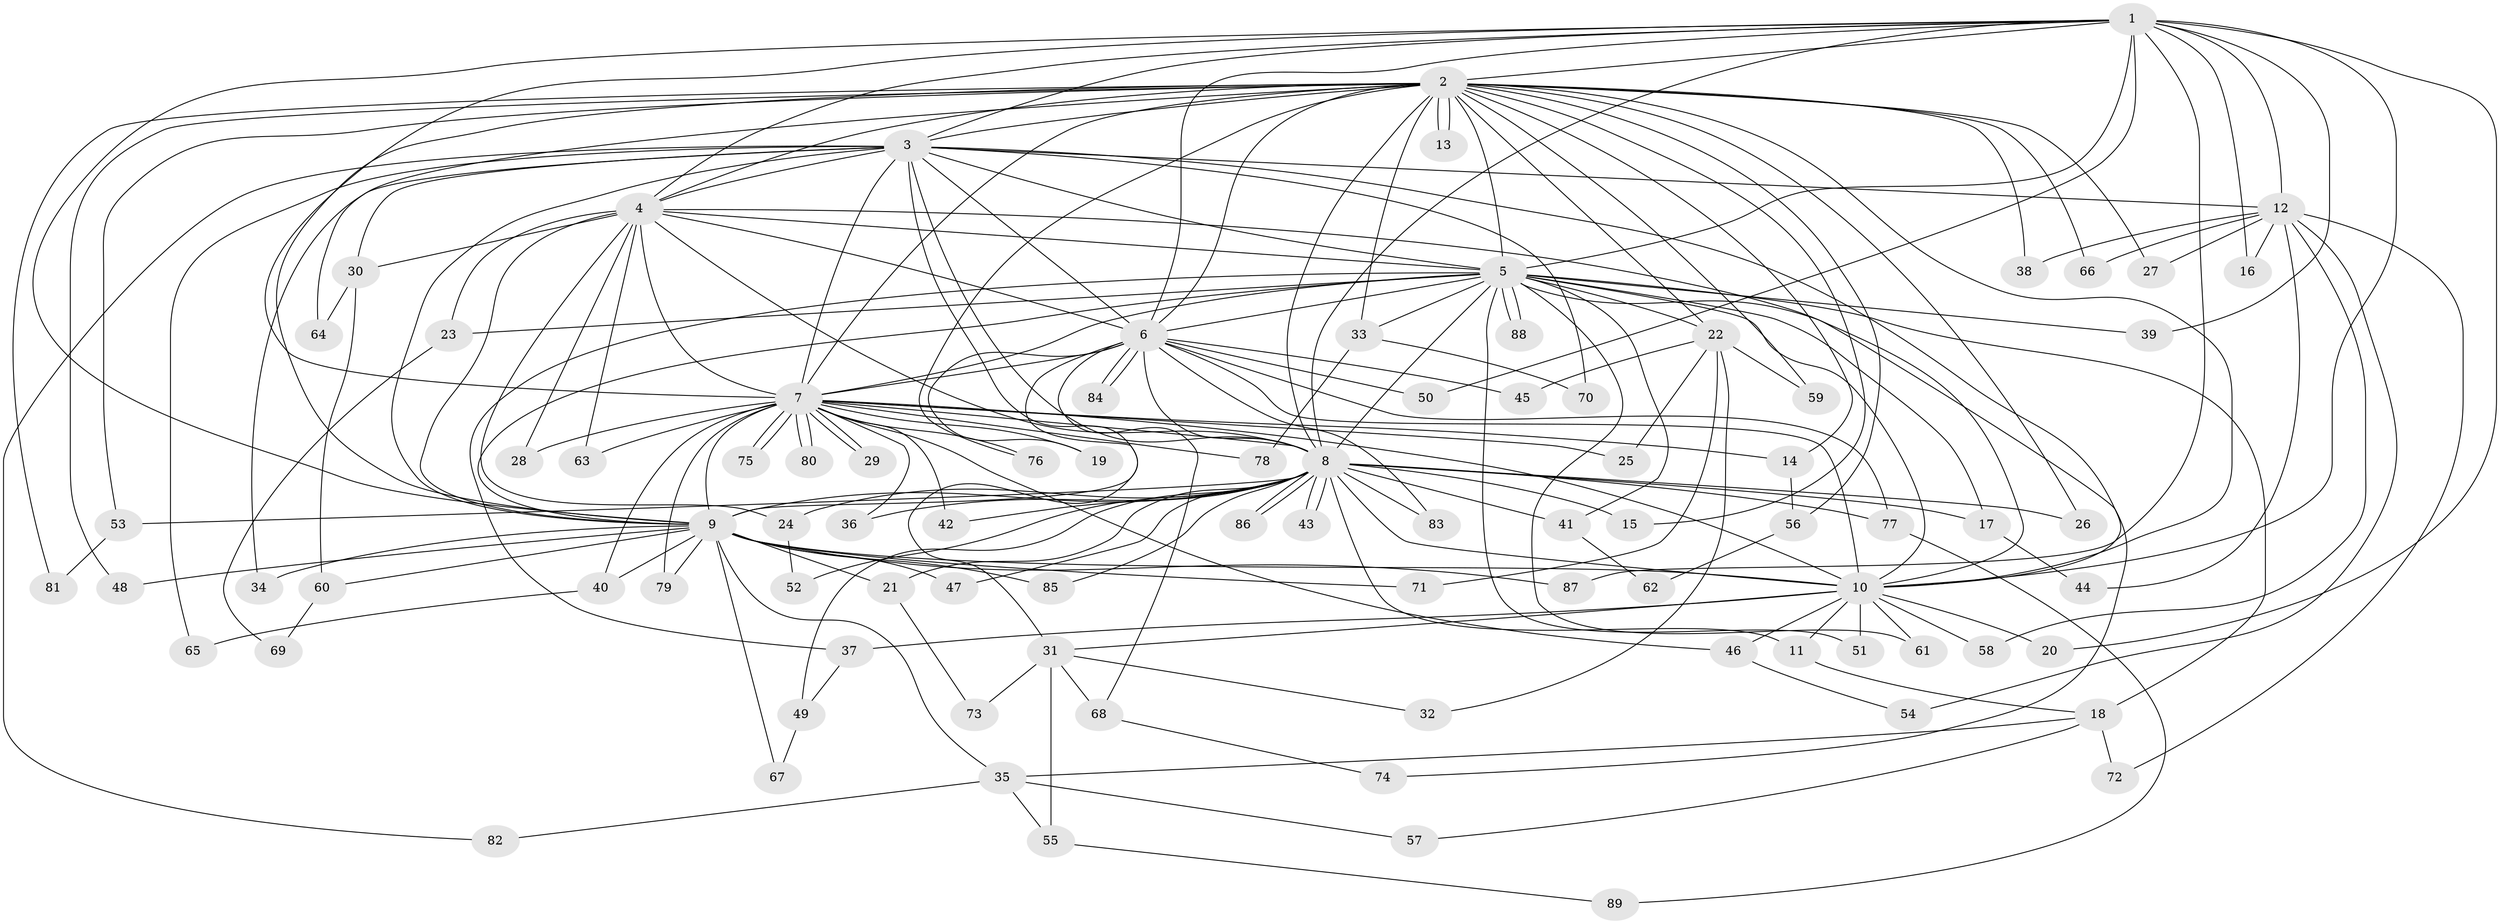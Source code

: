 // coarse degree distribution, {21: 0.014705882352941176, 30: 0.014705882352941176, 13: 0.014705882352941176, 12: 0.014705882352941176, 20: 0.014705882352941176, 25: 0.029411764705882353, 14: 0.014705882352941176, 6: 0.029411764705882353, 10: 0.014705882352941176, 2: 0.6029411764705882, 3: 0.1323529411764706, 7: 0.014705882352941176, 5: 0.029411764705882353, 4: 0.029411764705882353, 1: 0.029411764705882353}
// Generated by graph-tools (version 1.1) at 2025/51/02/27/25 19:51:53]
// undirected, 89 vertices, 203 edges
graph export_dot {
graph [start="1"]
  node [color=gray90,style=filled];
  1;
  2;
  3;
  4;
  5;
  6;
  7;
  8;
  9;
  10;
  11;
  12;
  13;
  14;
  15;
  16;
  17;
  18;
  19;
  20;
  21;
  22;
  23;
  24;
  25;
  26;
  27;
  28;
  29;
  30;
  31;
  32;
  33;
  34;
  35;
  36;
  37;
  38;
  39;
  40;
  41;
  42;
  43;
  44;
  45;
  46;
  47;
  48;
  49;
  50;
  51;
  52;
  53;
  54;
  55;
  56;
  57;
  58;
  59;
  60;
  61;
  62;
  63;
  64;
  65;
  66;
  67;
  68;
  69;
  70;
  71;
  72;
  73;
  74;
  75;
  76;
  77;
  78;
  79;
  80;
  81;
  82;
  83;
  84;
  85;
  86;
  87;
  88;
  89;
  1 -- 2;
  1 -- 3;
  1 -- 4;
  1 -- 5;
  1 -- 6;
  1 -- 7;
  1 -- 8;
  1 -- 9;
  1 -- 10;
  1 -- 12;
  1 -- 16;
  1 -- 20;
  1 -- 39;
  1 -- 50;
  1 -- 87;
  2 -- 3;
  2 -- 4;
  2 -- 5;
  2 -- 6;
  2 -- 7;
  2 -- 8;
  2 -- 9;
  2 -- 10;
  2 -- 13;
  2 -- 13;
  2 -- 14;
  2 -- 15;
  2 -- 22;
  2 -- 26;
  2 -- 27;
  2 -- 33;
  2 -- 38;
  2 -- 48;
  2 -- 53;
  2 -- 56;
  2 -- 59;
  2 -- 64;
  2 -- 66;
  2 -- 76;
  2 -- 81;
  3 -- 4;
  3 -- 5;
  3 -- 6;
  3 -- 7;
  3 -- 8;
  3 -- 9;
  3 -- 10;
  3 -- 12;
  3 -- 30;
  3 -- 31;
  3 -- 34;
  3 -- 65;
  3 -- 70;
  3 -- 82;
  4 -- 5;
  4 -- 6;
  4 -- 7;
  4 -- 8;
  4 -- 9;
  4 -- 10;
  4 -- 23;
  4 -- 24;
  4 -- 28;
  4 -- 30;
  4 -- 63;
  5 -- 6;
  5 -- 7;
  5 -- 8;
  5 -- 9;
  5 -- 10;
  5 -- 17;
  5 -- 18;
  5 -- 22;
  5 -- 23;
  5 -- 33;
  5 -- 37;
  5 -- 39;
  5 -- 41;
  5 -- 51;
  5 -- 61;
  5 -- 74;
  5 -- 88;
  5 -- 88;
  6 -- 7;
  6 -- 8;
  6 -- 9;
  6 -- 10;
  6 -- 19;
  6 -- 45;
  6 -- 50;
  6 -- 68;
  6 -- 77;
  6 -- 83;
  6 -- 84;
  6 -- 84;
  7 -- 8;
  7 -- 9;
  7 -- 10;
  7 -- 14;
  7 -- 19;
  7 -- 25;
  7 -- 28;
  7 -- 29;
  7 -- 29;
  7 -- 36;
  7 -- 40;
  7 -- 42;
  7 -- 46;
  7 -- 63;
  7 -- 75;
  7 -- 75;
  7 -- 76;
  7 -- 78;
  7 -- 79;
  7 -- 80;
  7 -- 80;
  8 -- 9;
  8 -- 10;
  8 -- 11;
  8 -- 15;
  8 -- 17;
  8 -- 21;
  8 -- 24;
  8 -- 26;
  8 -- 36;
  8 -- 41;
  8 -- 42;
  8 -- 43;
  8 -- 43;
  8 -- 47;
  8 -- 49;
  8 -- 52;
  8 -- 53;
  8 -- 77;
  8 -- 83;
  8 -- 85;
  8 -- 86;
  8 -- 86;
  9 -- 10;
  9 -- 21;
  9 -- 34;
  9 -- 35;
  9 -- 40;
  9 -- 47;
  9 -- 48;
  9 -- 60;
  9 -- 67;
  9 -- 71;
  9 -- 79;
  9 -- 85;
  9 -- 87;
  10 -- 11;
  10 -- 20;
  10 -- 31;
  10 -- 37;
  10 -- 46;
  10 -- 51;
  10 -- 58;
  10 -- 61;
  11 -- 18;
  12 -- 16;
  12 -- 27;
  12 -- 38;
  12 -- 44;
  12 -- 54;
  12 -- 58;
  12 -- 66;
  12 -- 72;
  14 -- 56;
  17 -- 44;
  18 -- 35;
  18 -- 57;
  18 -- 72;
  21 -- 73;
  22 -- 25;
  22 -- 32;
  22 -- 45;
  22 -- 59;
  22 -- 71;
  23 -- 69;
  24 -- 52;
  30 -- 60;
  30 -- 64;
  31 -- 32;
  31 -- 55;
  31 -- 68;
  31 -- 73;
  33 -- 70;
  33 -- 78;
  35 -- 55;
  35 -- 57;
  35 -- 82;
  37 -- 49;
  40 -- 65;
  41 -- 62;
  46 -- 54;
  49 -- 67;
  53 -- 81;
  55 -- 89;
  56 -- 62;
  60 -- 69;
  68 -- 74;
  77 -- 89;
}

